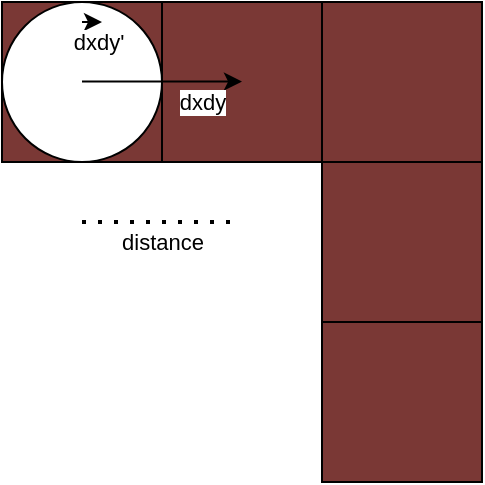 <mxfile version="21.1.8" type="github">
  <diagram id="C5RBs43oDa-KdzZeNtuy" name="Page-1">
    <mxGraphModel dx="285" dy="320" grid="1" gridSize="10" guides="1" tooltips="1" connect="1" arrows="1" fold="1" page="1" pageScale="1" pageWidth="827" pageHeight="1169" math="0" shadow="0">
      <root>
        <mxCell id="WIyWlLk6GJQsqaUBKTNV-0" />
        <mxCell id="WIyWlLk6GJQsqaUBKTNV-1" parent="WIyWlLk6GJQsqaUBKTNV-0" />
        <mxCell id="gtsToIxMEfI5GxY6bNSV-0" value="" style="rounded=0;whiteSpace=wrap;html=1;fillColor=#7A3835;" vertex="1" parent="WIyWlLk6GJQsqaUBKTNV-1">
          <mxGeometry x="160" y="240" width="80" height="80" as="geometry" />
        </mxCell>
        <mxCell id="gtsToIxMEfI5GxY6bNSV-1" value="" style="rounded=0;whiteSpace=wrap;html=1;fillColor=#7A3835;" vertex="1" parent="WIyWlLk6GJQsqaUBKTNV-1">
          <mxGeometry x="240" y="240" width="80" height="80" as="geometry" />
        </mxCell>
        <mxCell id="gtsToIxMEfI5GxY6bNSV-2" value="" style="rounded=0;whiteSpace=wrap;html=1;fillColor=#7A3835;" vertex="1" parent="WIyWlLk6GJQsqaUBKTNV-1">
          <mxGeometry x="320" y="240" width="80" height="80" as="geometry" />
        </mxCell>
        <mxCell id="gtsToIxMEfI5GxY6bNSV-3" value="" style="rounded=0;whiteSpace=wrap;html=1;fillColor=#7A3835;" vertex="1" parent="WIyWlLk6GJQsqaUBKTNV-1">
          <mxGeometry x="320" y="320" width="80" height="80" as="geometry" />
        </mxCell>
        <mxCell id="gtsToIxMEfI5GxY6bNSV-4" value="" style="rounded=0;whiteSpace=wrap;html=1;fillColor=#7A3835;" vertex="1" parent="WIyWlLk6GJQsqaUBKTNV-1">
          <mxGeometry x="320" y="400" width="80" height="80" as="geometry" />
        </mxCell>
        <mxCell id="gtsToIxMEfI5GxY6bNSV-5" value="" style="ellipse;whiteSpace=wrap;html=1;aspect=fixed;" vertex="1" parent="WIyWlLk6GJQsqaUBKTNV-1">
          <mxGeometry x="160" y="240" width="80" height="80" as="geometry" />
        </mxCell>
        <mxCell id="gtsToIxMEfI5GxY6bNSV-6" value="dxdy" style="endArrow=classic;html=1;rounded=0;" edge="1" parent="WIyWlLk6GJQsqaUBKTNV-1">
          <mxGeometry x="0.5" y="-10" width="50" height="50" relative="1" as="geometry">
            <mxPoint x="200" y="279.8" as="sourcePoint" />
            <mxPoint x="280" y="279.8" as="targetPoint" />
            <mxPoint as="offset" />
          </mxGeometry>
        </mxCell>
        <mxCell id="gtsToIxMEfI5GxY6bNSV-9" value="distance" style="endArrow=none;dashed=1;html=1;dashPattern=1 3;strokeWidth=2;rounded=0;" edge="1" parent="WIyWlLk6GJQsqaUBKTNV-1">
          <mxGeometry y="-10" width="50" height="50" relative="1" as="geometry">
            <mxPoint x="200" y="350" as="sourcePoint" />
            <mxPoint x="280" y="350" as="targetPoint" />
            <mxPoint as="offset" />
          </mxGeometry>
        </mxCell>
        <mxCell id="gtsToIxMEfI5GxY6bNSV-10" value="dxdy&#39;" style="endArrow=classic;html=1;rounded=0;" edge="1" parent="WIyWlLk6GJQsqaUBKTNV-1">
          <mxGeometry x="0.5" y="-10" width="50" height="50" relative="1" as="geometry">
            <mxPoint x="200" y="250" as="sourcePoint" />
            <mxPoint x="210" y="250" as="targetPoint" />
            <mxPoint as="offset" />
          </mxGeometry>
        </mxCell>
      </root>
    </mxGraphModel>
  </diagram>
</mxfile>
